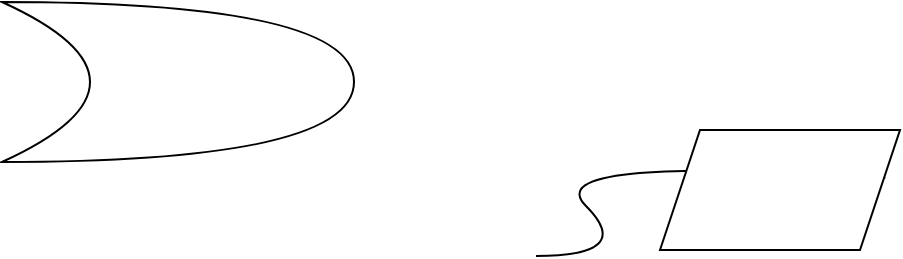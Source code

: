 <mxfile version="21.8.2" type="github">
  <diagram name="Page-1" id="B4tmoQrhf0uEv7pSsuzf">
    <mxGraphModel dx="1690" dy="608" grid="0" gridSize="10" guides="1" tooltips="1" connect="1" arrows="1" fold="1" page="0" pageScale="1" pageWidth="827" pageHeight="1169" math="0" shadow="0">
      <root>
        <mxCell id="0" />
        <mxCell id="1" parent="0" />
        <mxCell id="cLrrOM04jtDBfbsl2EW1-1" value="" style="curved=1;endArrow=classic;html=1;rounded=0;fontSize=12;startSize=8;endSize=8;entryX=0.942;entryY=0.4;entryDx=0;entryDy=0;entryPerimeter=0;" edge="1" parent="1" target="cLrrOM04jtDBfbsl2EW1-2">
          <mxGeometry width="50" height="50" relative="1" as="geometry">
            <mxPoint x="175" y="225" as="sourcePoint" />
            <mxPoint x="91" y="120" as="targetPoint" />
            <Array as="points">
              <mxPoint x="225" y="225" />
              <mxPoint x="175" y="175" />
            </Array>
          </mxGeometry>
        </mxCell>
        <mxCell id="cLrrOM04jtDBfbsl2EW1-2" value="" style="shape=parallelogram;perimeter=parallelogramPerimeter;whiteSpace=wrap;html=1;fixedSize=1;fontSize=16;" vertex="1" parent="1">
          <mxGeometry x="237" y="162" width="120" height="60" as="geometry" />
        </mxCell>
        <mxCell id="cLrrOM04jtDBfbsl2EW1-3" value="" style="shape=xor;whiteSpace=wrap;html=1;fontSize=16;" vertex="1" parent="1">
          <mxGeometry x="-92" y="98" width="176" height="80" as="geometry" />
        </mxCell>
      </root>
    </mxGraphModel>
  </diagram>
</mxfile>
